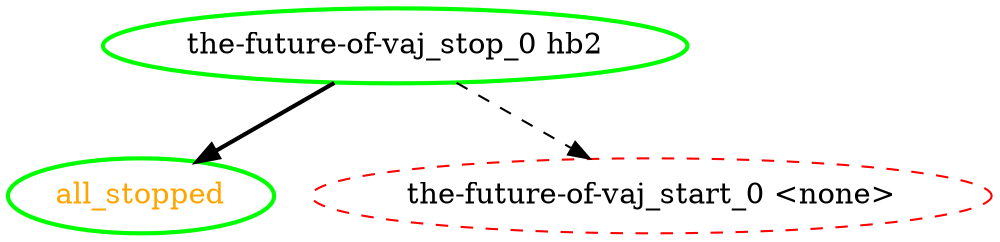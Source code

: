digraph "g" {
"all_stopped" [ style=bold color="green" fontcolor="orange"  ]
"the-future-of-vaj_start_0 <none>" [ style=dashed color="red" fontcolor="black"  ]
"the-future-of-vaj_stop_0 hb2" -> "all_stopped" [ style = bold]
"the-future-of-vaj_stop_0 hb2" -> "the-future-of-vaj_start_0 <none>" [ style = dashed]
"the-future-of-vaj_stop_0 hb2" [ style=bold color="green" fontcolor="black"  ]
}
